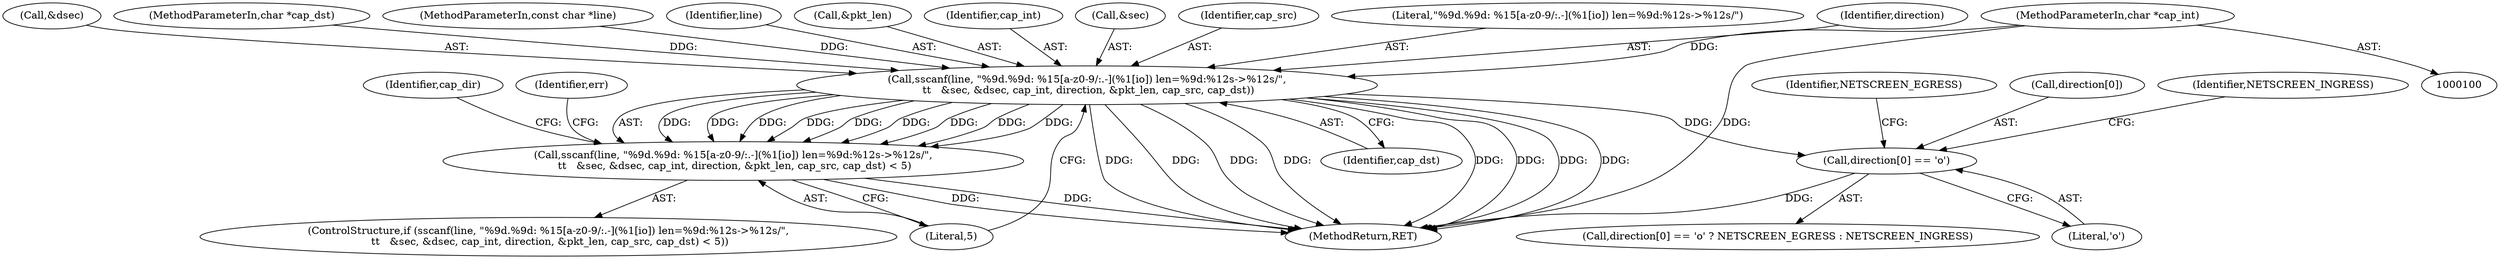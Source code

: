 digraph "0_wireshark_6a140eca7b78b230f1f90a739a32257476513c78_2@pointer" {
"1000103" [label="(MethodParameterIn,char *cap_int)"];
"1000128" [label="(Call,sscanf(line, \"%9d.%9d: %15[a-z0-9/:.-](%1[io]) len=%9d:%12s->%12s/\",\n \t\t   &sec, &dsec, cap_int, direction, &pkt_len, cap_src, cap_dst))"];
"1000127" [label="(Call,sscanf(line, \"%9d.%9d: %15[a-z0-9/:.-](%1[io]) len=%9d:%12s->%12s/\",\n \t\t   &sec, &dsec, cap_int, direction, &pkt_len, cap_src, cap_dst) < 5)"];
"1000159" [label="(Call,direction[0] == 'o')"];
"1000126" [label="(ControlStructure,if (sscanf(line, \"%9d.%9d: %15[a-z0-9/:.-](%1[io]) len=%9d:%12s->%12s/\",\n \t\t   &sec, &dsec, cap_int, direction, &pkt_len, cap_src, cap_dst) < 5))"];
"1000128" [label="(Call,sscanf(line, \"%9d.%9d: %15[a-z0-9/:.-](%1[io]) len=%9d:%12s->%12s/\",\n \t\t   &sec, &dsec, cap_int, direction, &pkt_len, cap_src, cap_dst))"];
"1000163" [label="(Literal,'o')"];
"1000145" [label="(Identifier,err)"];
"1000127" [label="(Call,sscanf(line, \"%9d.%9d: %15[a-z0-9/:.-](%1[io]) len=%9d:%12s->%12s/\",\n \t\t   &sec, &dsec, cap_int, direction, &pkt_len, cap_src, cap_dst) < 5)"];
"1000189" [label="(MethodReturn,RET)"];
"1000137" [label="(Call,&pkt_len)"];
"1000159" [label="(Call,direction[0] == 'o')"];
"1000135" [label="(Identifier,cap_int)"];
"1000131" [label="(Call,&sec)"];
"1000139" [label="(Identifier,cap_src)"];
"1000130" [label="(Literal,\"%9d.%9d: %15[a-z0-9/:.-](%1[io]) len=%9d:%12s->%12s/\")"];
"1000136" [label="(Identifier,direction)"];
"1000164" [label="(Identifier,NETSCREEN_EGRESS)"];
"1000160" [label="(Call,direction[0])"];
"1000133" [label="(Call,&dsec)"];
"1000105" [label="(MethodParameterIn,char *cap_dst)"];
"1000165" [label="(Identifier,NETSCREEN_INGRESS)"];
"1000158" [label="(Call,direction[0] == 'o' ? NETSCREEN_EGRESS : NETSCREEN_INGRESS)"];
"1000102" [label="(MethodParameterIn,const char *line)"];
"1000129" [label="(Identifier,line)"];
"1000141" [label="(Literal,5)"];
"1000140" [label="(Identifier,cap_dst)"];
"1000157" [label="(Identifier,cap_dir)"];
"1000103" [label="(MethodParameterIn,char *cap_int)"];
"1000103" -> "1000100"  [label="AST: "];
"1000103" -> "1000189"  [label="DDG: "];
"1000103" -> "1000128"  [label="DDG: "];
"1000128" -> "1000127"  [label="AST: "];
"1000128" -> "1000140"  [label="CFG: "];
"1000129" -> "1000128"  [label="AST: "];
"1000130" -> "1000128"  [label="AST: "];
"1000131" -> "1000128"  [label="AST: "];
"1000133" -> "1000128"  [label="AST: "];
"1000135" -> "1000128"  [label="AST: "];
"1000136" -> "1000128"  [label="AST: "];
"1000137" -> "1000128"  [label="AST: "];
"1000139" -> "1000128"  [label="AST: "];
"1000140" -> "1000128"  [label="AST: "];
"1000141" -> "1000128"  [label="CFG: "];
"1000128" -> "1000189"  [label="DDG: "];
"1000128" -> "1000189"  [label="DDG: "];
"1000128" -> "1000189"  [label="DDG: "];
"1000128" -> "1000189"  [label="DDG: "];
"1000128" -> "1000189"  [label="DDG: "];
"1000128" -> "1000189"  [label="DDG: "];
"1000128" -> "1000189"  [label="DDG: "];
"1000128" -> "1000189"  [label="DDG: "];
"1000128" -> "1000127"  [label="DDG: "];
"1000128" -> "1000127"  [label="DDG: "];
"1000128" -> "1000127"  [label="DDG: "];
"1000128" -> "1000127"  [label="DDG: "];
"1000128" -> "1000127"  [label="DDG: "];
"1000128" -> "1000127"  [label="DDG: "];
"1000128" -> "1000127"  [label="DDG: "];
"1000128" -> "1000127"  [label="DDG: "];
"1000128" -> "1000127"  [label="DDG: "];
"1000102" -> "1000128"  [label="DDG: "];
"1000105" -> "1000128"  [label="DDG: "];
"1000128" -> "1000159"  [label="DDG: "];
"1000127" -> "1000126"  [label="AST: "];
"1000127" -> "1000141"  [label="CFG: "];
"1000141" -> "1000127"  [label="AST: "];
"1000145" -> "1000127"  [label="CFG: "];
"1000157" -> "1000127"  [label="CFG: "];
"1000127" -> "1000189"  [label="DDG: "];
"1000127" -> "1000189"  [label="DDG: "];
"1000159" -> "1000158"  [label="AST: "];
"1000159" -> "1000163"  [label="CFG: "];
"1000160" -> "1000159"  [label="AST: "];
"1000163" -> "1000159"  [label="AST: "];
"1000164" -> "1000159"  [label="CFG: "];
"1000165" -> "1000159"  [label="CFG: "];
"1000159" -> "1000189"  [label="DDG: "];
}
